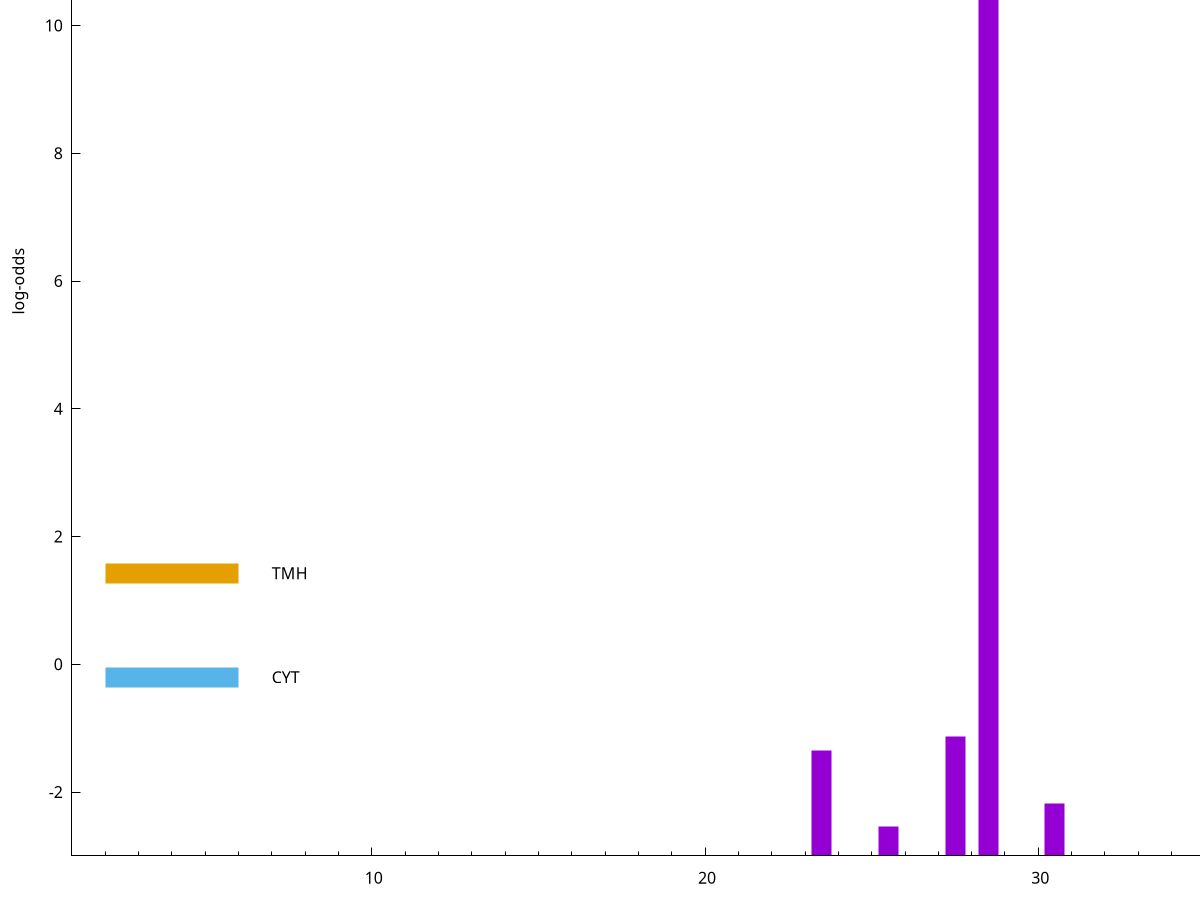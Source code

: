 set title "LipoP predictions for SRR4065641.gff"
set size 2., 1.4
set xrange [1:70] 
set mxtics 10
set yrange [-3:15]
set y2range [0:18]
set ylabel "log-odds"
set term postscript eps color solid "Helvetica" 30
set output "SRR4065641.gff22.eps"
set arrow from 2,11.75 to 6,11.75 nohead lt 1 lw 20
set label "SpI" at 7,11.75
set arrow from 2,1.42675 to 6,1.42675 nohead lt 4 lw 20
set label "TMH" at 7,1.42675
set arrow from 2,-0.200913 to 6,-0.200913 nohead lt 3 lw 20
set label "CYT" at 7,-0.200913
set arrow from 2,11.75 to 6,11.75 nohead lt 1 lw 20
set label "SpI" at 7,11.75
# NOTE: The scores below are the log-odds scores with the threshold
# NOTE: subtracted (a hack to make gnuplot make the histogram all
# NOTE: look nice).
plot "-" axes x1y2 title "" with impulses lt 1 lw 20
28.500000 14.749500
27.500000 1.877230
23.500000 1.647280
30.500000 0.817200
25.500000 0.459200
e
exit
